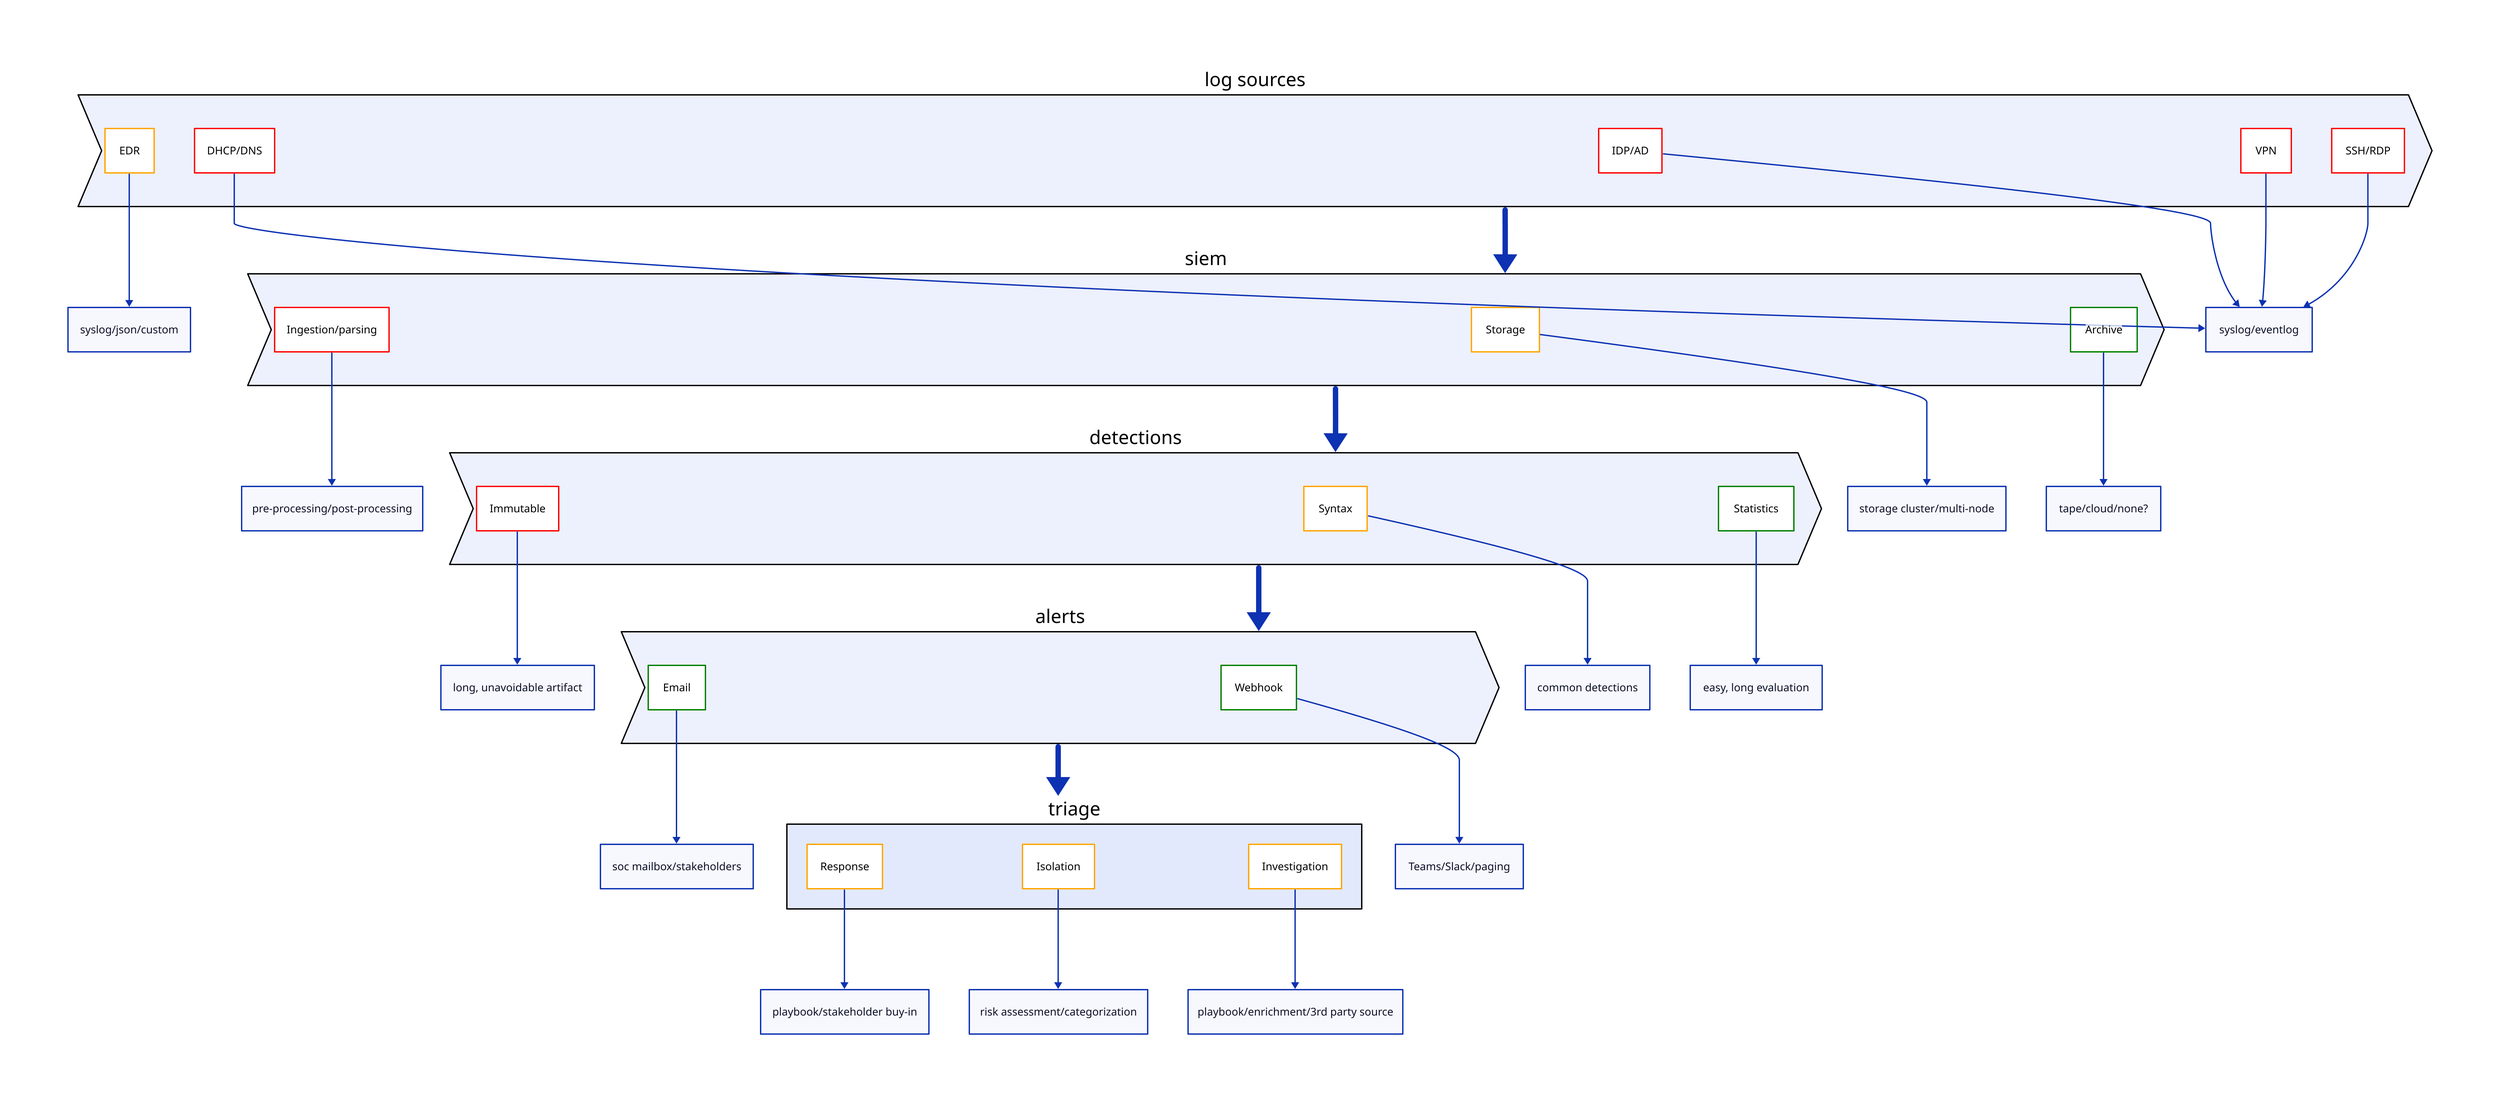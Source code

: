 vars: {
  d2-config: {
    layout-engine: elk
    # Terminal theme code
  }
}
direction: down

"log sources": {
EDR.style: {
  stroke: orange
  font-color: black
  fill: white
 }
DHCP/DNS.style: {
  stroke: red
  font-color: black
  fill: white
 }
IDP/AD.style: {
  stroke: red
  font-color: black
  fill: white
 }
VPN.style: {
  stroke: red
  font-color: black
  fill: white
 }
SSH/RDP.style: {
  stroke: red
  font-color: black
  fill: white
 }
shape: step
style: {
  stroke: black
  font-color: black
 }
}


"siem":{
"Ingestion/parsing".style: {
  stroke: red
  font-color: black
  fill: white
 }
Storage.style: {
  stroke: orange
  font-color: black
  fill: white
 }
Archive.style: {
  stroke: green
  font-color: black
  fill: white
 }
shape: step
style: {
  stroke: black
  font-color: black
 }
}

"detections":{
Immutable.style: {
  stroke: red
  font-color: black
  fill: white
 }
Syntax.style: {
  stroke: orange
  font-color: black
  fill: white
 }
Statistics.style: {
  stroke: green
  font-color: black
  fill: white
 }
shape: step
style: {
  stroke: black
  font-color: black
 }
}
"alerts":{
Email.style: {
  stroke: green
  font-color: black
  fill: white
 }
Webhook.style: {
  stroke: green
  font-color: black
  fill: white
 }
shape: step
style: {
  stroke: black
  font-color: black
 }
}

"triage":{
Response.style: {
  stroke: orange
  font-color: black
  fill: white
 }
Isolation.style: {
  stroke: orange
  font-color: black
  fill: white
 }
Investigation.style: {
  stroke: orange
  font-color: black
  fill: white
 }
style: {
  stroke: black
  font-color: black
 }
}


##pipe

"log sources".EDR -> syslog/json/custom
"log sources".IDP/AD -> syslog/eventlog
"log sources".DHCP/DNS -> syslog/eventlog
"log sources".VPN -> syslog/eventlog
"log sources".SSH/RDP -> syslog/eventlog

"siem"."Ingestion/parsing" -> pre-processing/post-processing
"siem".Storage -> storage cluster/multi-node
"siem".Archive -> tape/cloud/none?

"detections".Immutable -> long, unavoidable artifact
"detections".Syntax -> common detections
"detections".Statistics -> easy, long evaluation

"alerts".Email -> soc mailbox/stakeholders
"alerts".Webhook -> Teams/Slack/paging

"triage".Response -> playbook/stakeholder buy-in
"triage".Isolation -> risk assessment/categorization
"triage".Investigation -> playbook/enrichment/3rd party source

"log sources" -> "siem": {
  style: {
    stroke-width: 8
  }
}



"siem" -> "detections": {
  style: {
    stroke-width: 8
  }
}



"detections" -> "alerts": {
  style: {
    stroke-width: 8
  }
}


"alerts" -> "triage": {
  style: {
    stroke-width: 8
  }
}


##pipeline




